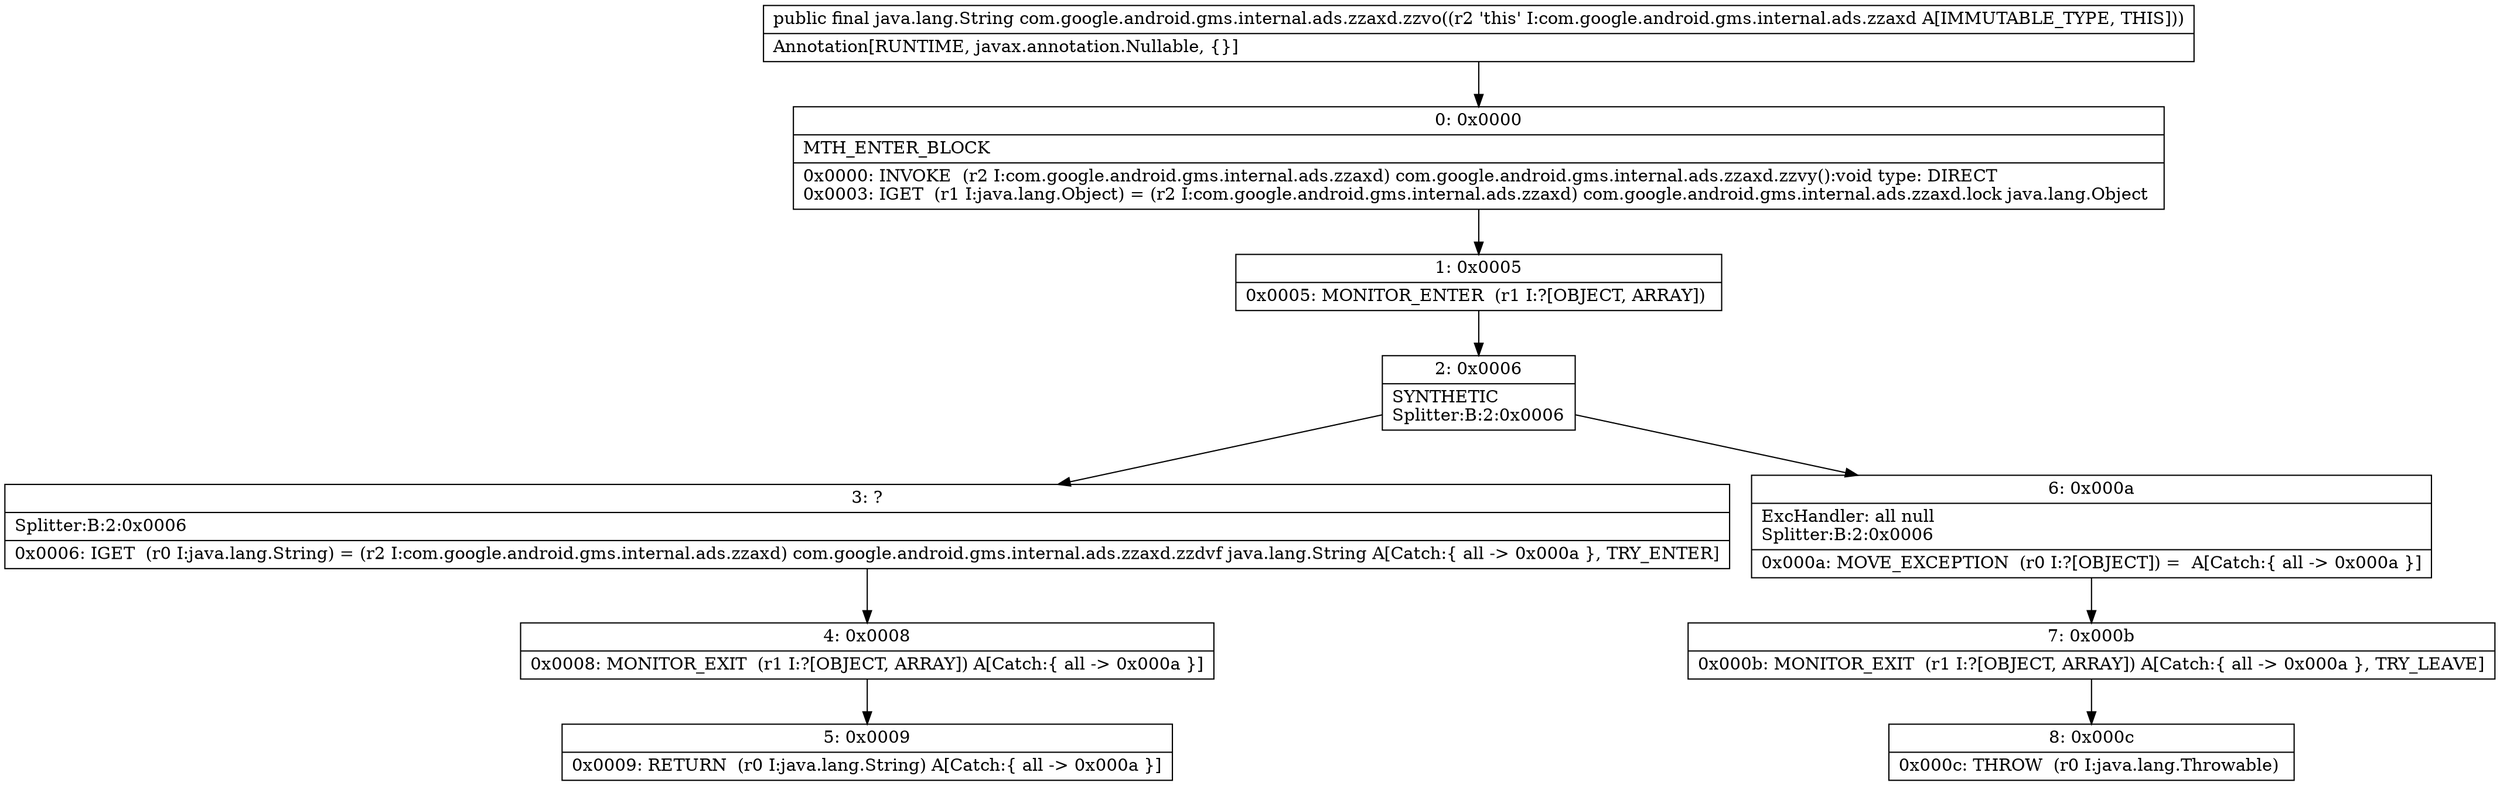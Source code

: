 digraph "CFG forcom.google.android.gms.internal.ads.zzaxd.zzvo()Ljava\/lang\/String;" {
Node_0 [shape=record,label="{0\:\ 0x0000|MTH_ENTER_BLOCK\l|0x0000: INVOKE  (r2 I:com.google.android.gms.internal.ads.zzaxd) com.google.android.gms.internal.ads.zzaxd.zzvy():void type: DIRECT \l0x0003: IGET  (r1 I:java.lang.Object) = (r2 I:com.google.android.gms.internal.ads.zzaxd) com.google.android.gms.internal.ads.zzaxd.lock java.lang.Object \l}"];
Node_1 [shape=record,label="{1\:\ 0x0005|0x0005: MONITOR_ENTER  (r1 I:?[OBJECT, ARRAY]) \l}"];
Node_2 [shape=record,label="{2\:\ 0x0006|SYNTHETIC\lSplitter:B:2:0x0006\l}"];
Node_3 [shape=record,label="{3\:\ ?|Splitter:B:2:0x0006\l|0x0006: IGET  (r0 I:java.lang.String) = (r2 I:com.google.android.gms.internal.ads.zzaxd) com.google.android.gms.internal.ads.zzaxd.zzdvf java.lang.String A[Catch:\{ all \-\> 0x000a \}, TRY_ENTER]\l}"];
Node_4 [shape=record,label="{4\:\ 0x0008|0x0008: MONITOR_EXIT  (r1 I:?[OBJECT, ARRAY]) A[Catch:\{ all \-\> 0x000a \}]\l}"];
Node_5 [shape=record,label="{5\:\ 0x0009|0x0009: RETURN  (r0 I:java.lang.String) A[Catch:\{ all \-\> 0x000a \}]\l}"];
Node_6 [shape=record,label="{6\:\ 0x000a|ExcHandler: all null\lSplitter:B:2:0x0006\l|0x000a: MOVE_EXCEPTION  (r0 I:?[OBJECT]) =  A[Catch:\{ all \-\> 0x000a \}]\l}"];
Node_7 [shape=record,label="{7\:\ 0x000b|0x000b: MONITOR_EXIT  (r1 I:?[OBJECT, ARRAY]) A[Catch:\{ all \-\> 0x000a \}, TRY_LEAVE]\l}"];
Node_8 [shape=record,label="{8\:\ 0x000c|0x000c: THROW  (r0 I:java.lang.Throwable) \l}"];
MethodNode[shape=record,label="{public final java.lang.String com.google.android.gms.internal.ads.zzaxd.zzvo((r2 'this' I:com.google.android.gms.internal.ads.zzaxd A[IMMUTABLE_TYPE, THIS]))  | Annotation[RUNTIME, javax.annotation.Nullable, \{\}]\l}"];
MethodNode -> Node_0;
Node_0 -> Node_1;
Node_1 -> Node_2;
Node_2 -> Node_3;
Node_2 -> Node_6;
Node_3 -> Node_4;
Node_4 -> Node_5;
Node_6 -> Node_7;
Node_7 -> Node_8;
}

